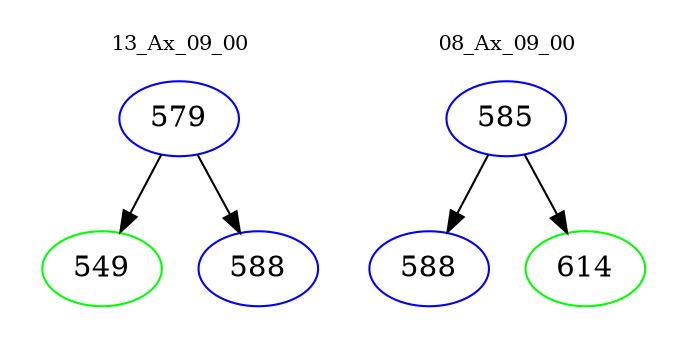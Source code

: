 digraph{
subgraph cluster_0 {
color = white
label = "13_Ax_09_00";
fontsize=10;
T0_579 [label="579", color="blue"]
T0_579 -> T0_549 [color="black"]
T0_549 [label="549", color="green"]
T0_579 -> T0_588 [color="black"]
T0_588 [label="588", color="blue"]
}
subgraph cluster_1 {
color = white
label = "08_Ax_09_00";
fontsize=10;
T1_585 [label="585", color="blue"]
T1_585 -> T1_588 [color="black"]
T1_588 [label="588", color="blue"]
T1_585 -> T1_614 [color="black"]
T1_614 [label="614", color="green"]
}
}
